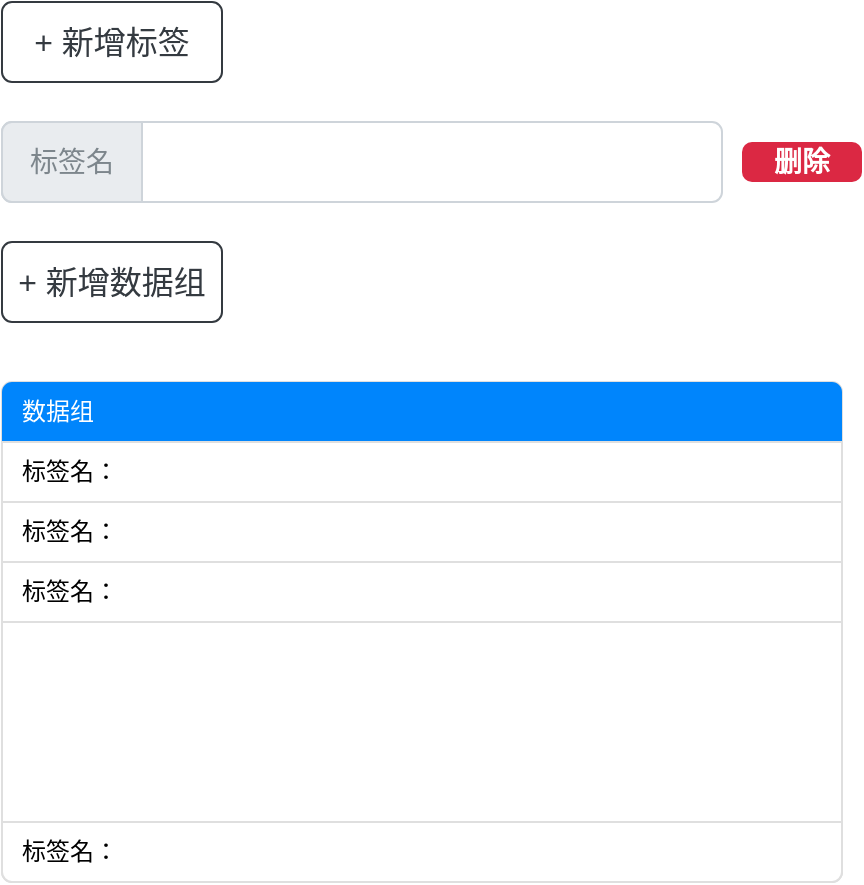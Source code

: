 <mxfile>
    <diagram id="Ux0lM5-1axjTXti9eDqf" name="Page-1">
        <mxGraphModel dx="1065" dy="685" grid="1" gridSize="10" guides="1" tooltips="1" connect="1" arrows="1" fold="1" page="1" pageScale="1" pageWidth="827" pageHeight="1169" math="0" shadow="0">
            <root>
                <mxCell id="0"/>
                <mxCell id="1" parent="0"/>
                <mxCell id="5" value="+ 新增标签" style="html=1;shadow=0;dashed=0;shape=mxgraph.bootstrap.rrect;rSize=5;strokeColor=#343A40;strokeWidth=1;fillColor=none;fontColor=#343A40;whiteSpace=wrap;align=center;verticalAlign=middle;spacingLeft=0;fontStyle=0;fontSize=16;spacing=5;" vertex="1" parent="1">
                    <mxGeometry x="100" y="60" width="110" height="40" as="geometry"/>
                </mxCell>
                <mxCell id="6" value="" style="html=1;shadow=0;dashed=0;shape=mxgraph.bootstrap.rrect;rSize=5;strokeColor=#CED4DA;html=1;whiteSpace=wrap;fillColor=#FFFFFF;fontColor=#7D868C;align=left;spacing=15;spacingLeft=40;fontSize=14;" vertex="1" parent="1">
                    <mxGeometry x="100" y="120" width="360" height="40" as="geometry"/>
                </mxCell>
                <mxCell id="7" value="标签名" style="html=1;shadow=0;dashed=0;shape=mxgraph.bootstrap.leftButton;strokeColor=inherit;gradientColor=inherit;fontColor=inherit;fillColor=#E9ECEF;rSize=5;perimeter=none;whiteSpace=wrap;resizeHeight=1;fontSize=14;" vertex="1" parent="6">
                    <mxGeometry width="70" height="40" as="geometry"/>
                </mxCell>
                <mxCell id="9" value="删除" style="html=1;shadow=0;dashed=0;shape=mxgraph.bootstrap.rrect;rSize=5;strokeColor=none;strokeWidth=1;fillColor=#DB2843;fontColor=#FFFFFF;whiteSpace=wrap;align=center;verticalAlign=middle;spacingLeft=0;fontStyle=1;fontSize=14;spacing=5;" vertex="1" parent="1">
                    <mxGeometry x="470" y="130" width="60" height="20" as="geometry"/>
                </mxCell>
                <mxCell id="10" value="+ 新增数据组" style="html=1;shadow=0;dashed=0;shape=mxgraph.bootstrap.rrect;rSize=5;strokeColor=#343A40;strokeWidth=1;fillColor=none;fontColor=#343A40;whiteSpace=wrap;align=center;verticalAlign=middle;spacingLeft=0;fontStyle=0;fontSize=16;spacing=5;" vertex="1" parent="1">
                    <mxGeometry x="100" y="180" width="110" height="40" as="geometry"/>
                </mxCell>
                <mxCell id="11" value="" style="html=1;shadow=0;dashed=0;shape=mxgraph.bootstrap.rrect;rSize=5;strokeColor=#DFDFDF;html=1;whiteSpace=wrap;fillColor=#FFFFFF;fontColor=#000000;" vertex="1" parent="1">
                    <mxGeometry x="100" y="250" width="420" height="250" as="geometry"/>
                </mxCell>
                <mxCell id="12" value="数据组" style="html=1;shadow=0;dashed=0;shape=mxgraph.bootstrap.topButton;rSize=5;strokeColor=none;fillColor=#0085FC;fontColor=#ffffff;perimeter=none;whiteSpace=wrap;resizeWidth=1;align=left;spacing=10;" vertex="1" parent="11">
                    <mxGeometry width="420" height="30" relative="1" as="geometry"/>
                </mxCell>
                <mxCell id="13" value="标签名：" style="strokeColor=inherit;fillColor=inherit;gradientColor=inherit;fontColor=inherit;html=1;shadow=0;dashed=0;perimeter=none;whiteSpace=wrap;resizeWidth=1;align=left;spacing=10;" vertex="1" parent="11">
                    <mxGeometry width="420" height="30" relative="1" as="geometry">
                        <mxPoint y="30" as="offset"/>
                    </mxGeometry>
                </mxCell>
                <mxCell id="14" value="标签名：" style="strokeColor=inherit;fillColor=inherit;gradientColor=inherit;fontColor=inherit;html=1;shadow=0;dashed=0;perimeter=none;whiteSpace=wrap;resizeWidth=1;align=left;spacing=10;" vertex="1" parent="11">
                    <mxGeometry width="420" height="30" relative="1" as="geometry">
                        <mxPoint y="60" as="offset"/>
                    </mxGeometry>
                </mxCell>
                <mxCell id="15" value="标签名：" style="strokeColor=inherit;fillColor=inherit;gradientColor=inherit;fontColor=inherit;html=1;shadow=0;dashed=0;perimeter=none;whiteSpace=wrap;resizeWidth=1;align=left;spacing=10;" vertex="1" parent="11">
                    <mxGeometry width="420" height="30" relative="1" as="geometry">
                        <mxPoint y="90" as="offset"/>
                    </mxGeometry>
                </mxCell>
                <mxCell id="16" value="标签名：" style="strokeColor=inherit;fillColor=inherit;gradientColor=inherit;fontColor=inherit;html=1;shadow=0;dashed=0;shape=mxgraph.bootstrap.bottomButton;rSize=5;perimeter=none;whiteSpace=wrap;resizeWidth=1;resizeHeight=0;align=left;spacing=10;" vertex="1" parent="11">
                    <mxGeometry y="1" width="420" height="30" relative="1" as="geometry">
                        <mxPoint y="-30" as="offset"/>
                    </mxGeometry>
                </mxCell>
            </root>
        </mxGraphModel>
    </diagram>
</mxfile>